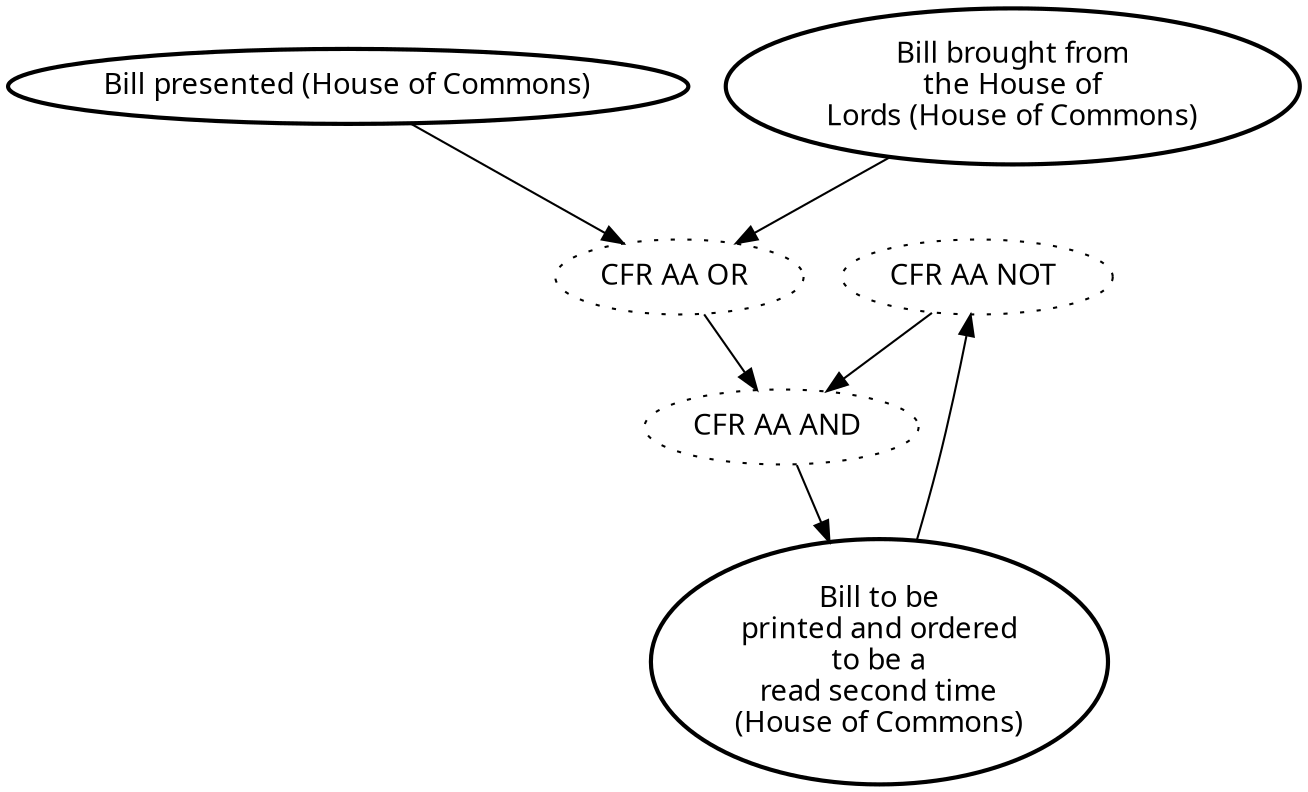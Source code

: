 digraph{graph[fontname="calibri"];node[fontname="calibri"];edge[fontname="calibri"];edge [style=solid, color=black];"1349"->"1350"[label=""];edge[style=solid, color=black];edge [style=solid, color=black];"1350"->"1354"[label=""];edge[style=solid, color=black];edge [style=solid, color=black];"1351"->"1350"[label=""];edge[style=solid, color=black];edge [style=solid, color=black];"1352"->"1351"[label=""];edge[style=solid, color=black];edge [style=solid, color=black];"1353"->"1351"[label=""];edge[style=solid, color=black];edge [style=solid, color=black];"1354"->"1349"[label=""];edge[style=solid, color=black];"1349" [label="CFR AA NOT ", style=dotted];"1350" [label="CFR AA AND ", style=dotted];"1351" [label="CFR AA OR ", style=dotted];"1352" [label="Bill presented (House of Commons)", style=bold];"1353" [label="Bill brought from\nthe House of\nLords (House of Commons)", style=bold];"1354" [label="Bill to be\nprinted and ordered\nto be a\nread second time\n(House of Commons)", style=bold];}